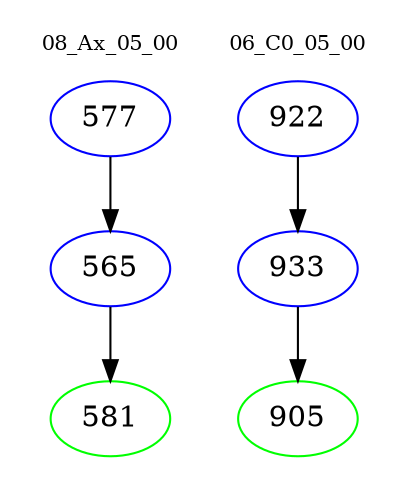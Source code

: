 digraph{
subgraph cluster_0 {
color = white
label = "08_Ax_05_00";
fontsize=10;
T0_577 [label="577", color="blue"]
T0_577 -> T0_565 [color="black"]
T0_565 [label="565", color="blue"]
T0_565 -> T0_581 [color="black"]
T0_581 [label="581", color="green"]
}
subgraph cluster_1 {
color = white
label = "06_C0_05_00";
fontsize=10;
T1_922 [label="922", color="blue"]
T1_922 -> T1_933 [color="black"]
T1_933 [label="933", color="blue"]
T1_933 -> T1_905 [color="black"]
T1_905 [label="905", color="green"]
}
}
